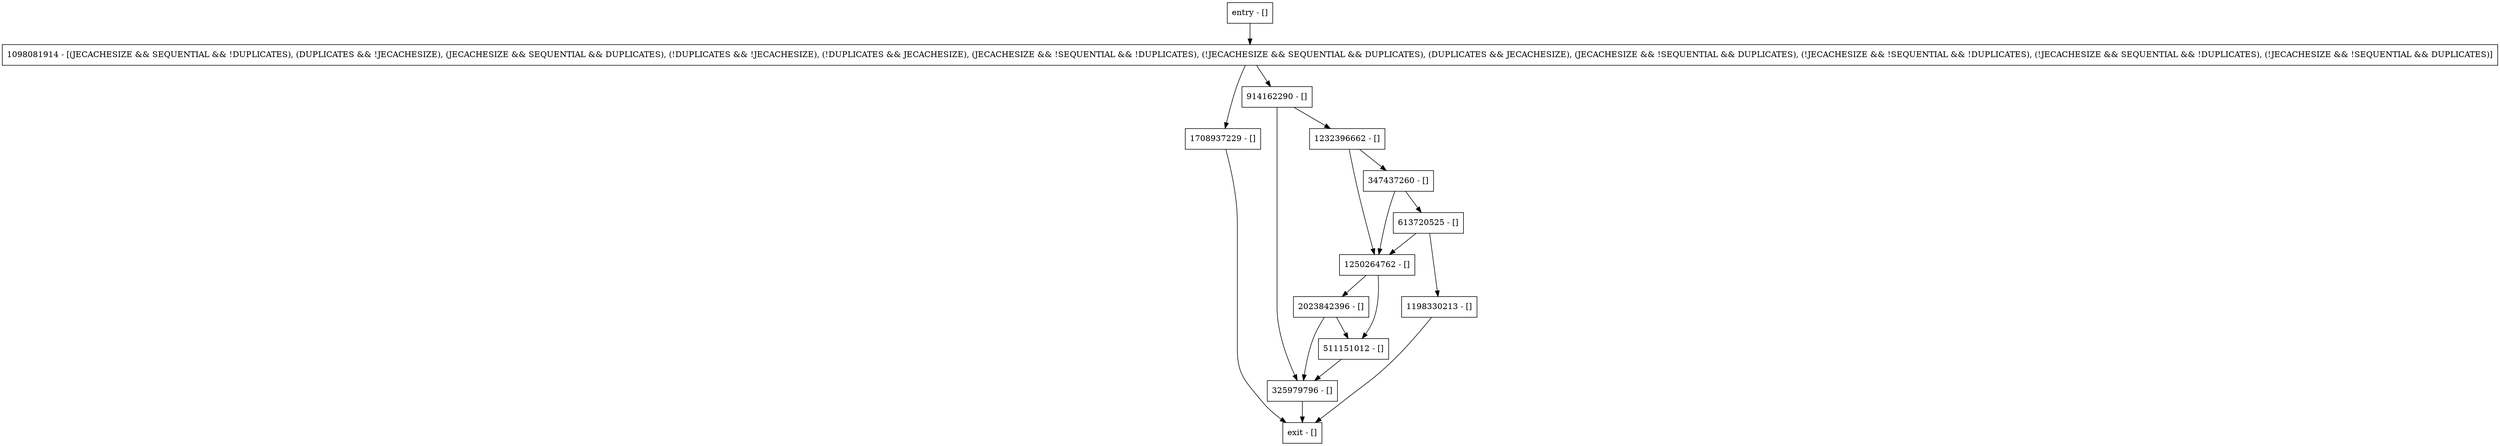 digraph updateMemorySize {
node [shape=record];
1232396662 [label="1232396662 - []"];
325979796 [label="325979796 - []"];
613720525 [label="613720525 - []"];
1250264762 [label="1250264762 - []"];
1098081914 [label="1098081914 - [(JECACHESIZE && SEQUENTIAL && !DUPLICATES), (DUPLICATES && !JECACHESIZE), (JECACHESIZE && SEQUENTIAL && DUPLICATES), (!DUPLICATES && !JECACHESIZE), (!DUPLICATES && JECACHESIZE), (JECACHESIZE && !SEQUENTIAL && !DUPLICATES), (!JECACHESIZE && SEQUENTIAL && DUPLICATES), (DUPLICATES && JECACHESIZE), (JECACHESIZE && !SEQUENTIAL && DUPLICATES), (!JECACHESIZE && !SEQUENTIAL && !DUPLICATES), (!JECACHESIZE && SEQUENTIAL && !DUPLICATES), (!JECACHESIZE && !SEQUENTIAL && DUPLICATES)]"];
511151012 [label="511151012 - []"];
1708937229 [label="1708937229 - []"];
914162290 [label="914162290 - []"];
347437260 [label="347437260 - []"];
2023842396 [label="2023842396 - []"];
entry [label="entry - []"];
exit [label="exit - []"];
1198330213 [label="1198330213 - []"];
entry;
exit;
1232396662 -> 347437260;
1232396662 -> 1250264762;
325979796 -> exit;
613720525 -> 1250264762;
613720525 -> 1198330213;
1250264762 -> 2023842396;
1250264762 -> 511151012;
1098081914 -> 914162290;
1098081914 -> 1708937229;
511151012 -> 325979796;
1708937229 -> exit;
914162290 -> 1232396662;
914162290 -> 325979796;
347437260 -> 613720525;
347437260 -> 1250264762;
2023842396 -> 325979796;
2023842396 -> 511151012;
entry -> 1098081914;
1198330213 -> exit;
}

